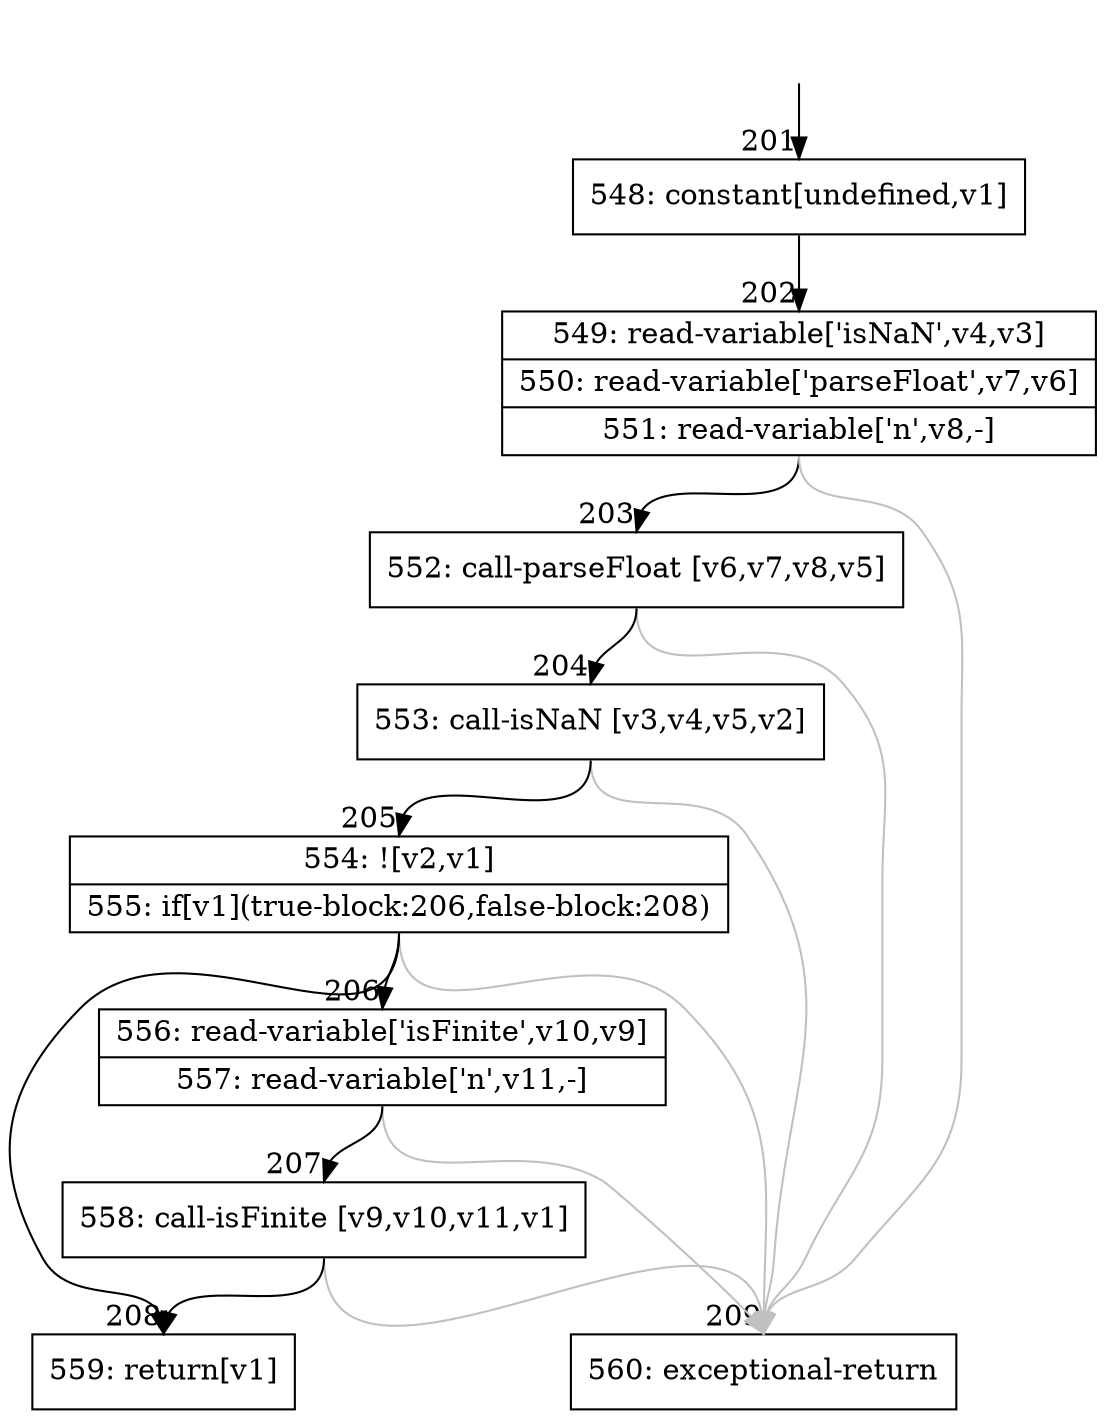 digraph {
rankdir="TD"
BB_entry25[shape=none,label=""];
BB_entry25 -> BB201 [tailport=s, headport=n, headlabel="    201"]
BB201 [shape=record label="{548: constant[undefined,v1]}" ] 
BB201 -> BB202 [tailport=s, headport=n, headlabel="      202"]
BB202 [shape=record label="{549: read-variable['isNaN',v4,v3]|550: read-variable['parseFloat',v7,v6]|551: read-variable['n',v8,-]}" ] 
BB202 -> BB203 [tailport=s, headport=n, headlabel="      203"]
BB202 -> BB209 [tailport=s, headport=n, color=gray, headlabel="      209"]
BB203 [shape=record label="{552: call-parseFloat [v6,v7,v8,v5]}" ] 
BB203 -> BB204 [tailport=s, headport=n, headlabel="      204"]
BB203 -> BB209 [tailport=s, headport=n, color=gray]
BB204 [shape=record label="{553: call-isNaN [v3,v4,v5,v2]}" ] 
BB204 -> BB205 [tailport=s, headport=n, headlabel="      205"]
BB204 -> BB209 [tailport=s, headport=n, color=gray]
BB205 [shape=record label="{554: ![v2,v1]|555: if[v1](true-block:206,false-block:208)}" ] 
BB205 -> BB208 [tailport=s, headport=n, headlabel="      208"]
BB205 -> BB206 [tailport=s, headport=n, headlabel="      206"]
BB205 -> BB209 [tailport=s, headport=n, color=gray]
BB206 [shape=record label="{556: read-variable['isFinite',v10,v9]|557: read-variable['n',v11,-]}" ] 
BB206 -> BB207 [tailport=s, headport=n, headlabel="      207"]
BB206 -> BB209 [tailport=s, headport=n, color=gray]
BB207 [shape=record label="{558: call-isFinite [v9,v10,v11,v1]}" ] 
BB207 -> BB208 [tailport=s, headport=n]
BB207 -> BB209 [tailport=s, headport=n, color=gray]
BB208 [shape=record label="{559: return[v1]}" ] 
BB209 [shape=record label="{560: exceptional-return}" ] 
//#$~ 308
}
